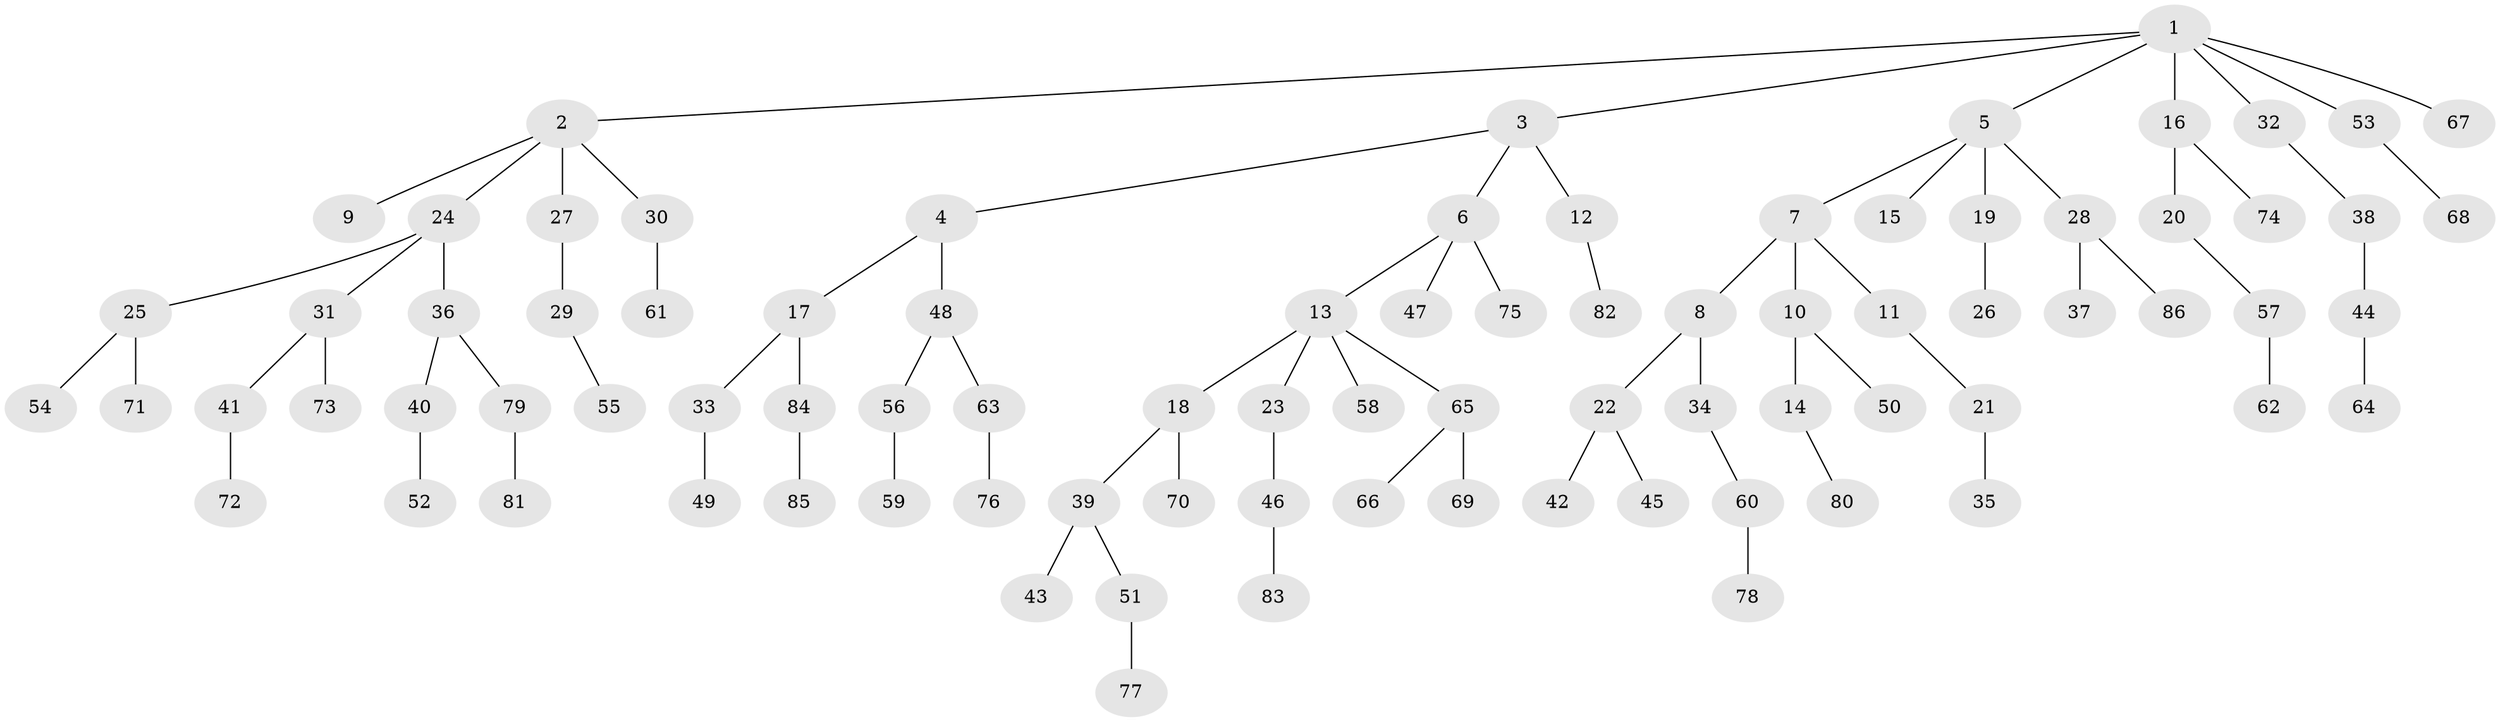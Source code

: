 // coarse degree distribution, {6: 0.03571428571428571, 7: 0.017857142857142856, 5: 0.05357142857142857, 3: 0.08928571428571429, 4: 0.03571428571428571, 1: 0.5892857142857143, 2: 0.17857142857142858}
// Generated by graph-tools (version 1.1) at 2025/42/03/06/25 10:42:02]
// undirected, 86 vertices, 85 edges
graph export_dot {
graph [start="1"]
  node [color=gray90,style=filled];
  1;
  2;
  3;
  4;
  5;
  6;
  7;
  8;
  9;
  10;
  11;
  12;
  13;
  14;
  15;
  16;
  17;
  18;
  19;
  20;
  21;
  22;
  23;
  24;
  25;
  26;
  27;
  28;
  29;
  30;
  31;
  32;
  33;
  34;
  35;
  36;
  37;
  38;
  39;
  40;
  41;
  42;
  43;
  44;
  45;
  46;
  47;
  48;
  49;
  50;
  51;
  52;
  53;
  54;
  55;
  56;
  57;
  58;
  59;
  60;
  61;
  62;
  63;
  64;
  65;
  66;
  67;
  68;
  69;
  70;
  71;
  72;
  73;
  74;
  75;
  76;
  77;
  78;
  79;
  80;
  81;
  82;
  83;
  84;
  85;
  86;
  1 -- 2;
  1 -- 3;
  1 -- 5;
  1 -- 16;
  1 -- 32;
  1 -- 53;
  1 -- 67;
  2 -- 9;
  2 -- 24;
  2 -- 27;
  2 -- 30;
  3 -- 4;
  3 -- 6;
  3 -- 12;
  4 -- 17;
  4 -- 48;
  5 -- 7;
  5 -- 15;
  5 -- 19;
  5 -- 28;
  6 -- 13;
  6 -- 47;
  6 -- 75;
  7 -- 8;
  7 -- 10;
  7 -- 11;
  8 -- 22;
  8 -- 34;
  10 -- 14;
  10 -- 50;
  11 -- 21;
  12 -- 82;
  13 -- 18;
  13 -- 23;
  13 -- 58;
  13 -- 65;
  14 -- 80;
  16 -- 20;
  16 -- 74;
  17 -- 33;
  17 -- 84;
  18 -- 39;
  18 -- 70;
  19 -- 26;
  20 -- 57;
  21 -- 35;
  22 -- 42;
  22 -- 45;
  23 -- 46;
  24 -- 25;
  24 -- 31;
  24 -- 36;
  25 -- 54;
  25 -- 71;
  27 -- 29;
  28 -- 37;
  28 -- 86;
  29 -- 55;
  30 -- 61;
  31 -- 41;
  31 -- 73;
  32 -- 38;
  33 -- 49;
  34 -- 60;
  36 -- 40;
  36 -- 79;
  38 -- 44;
  39 -- 43;
  39 -- 51;
  40 -- 52;
  41 -- 72;
  44 -- 64;
  46 -- 83;
  48 -- 56;
  48 -- 63;
  51 -- 77;
  53 -- 68;
  56 -- 59;
  57 -- 62;
  60 -- 78;
  63 -- 76;
  65 -- 66;
  65 -- 69;
  79 -- 81;
  84 -- 85;
}
